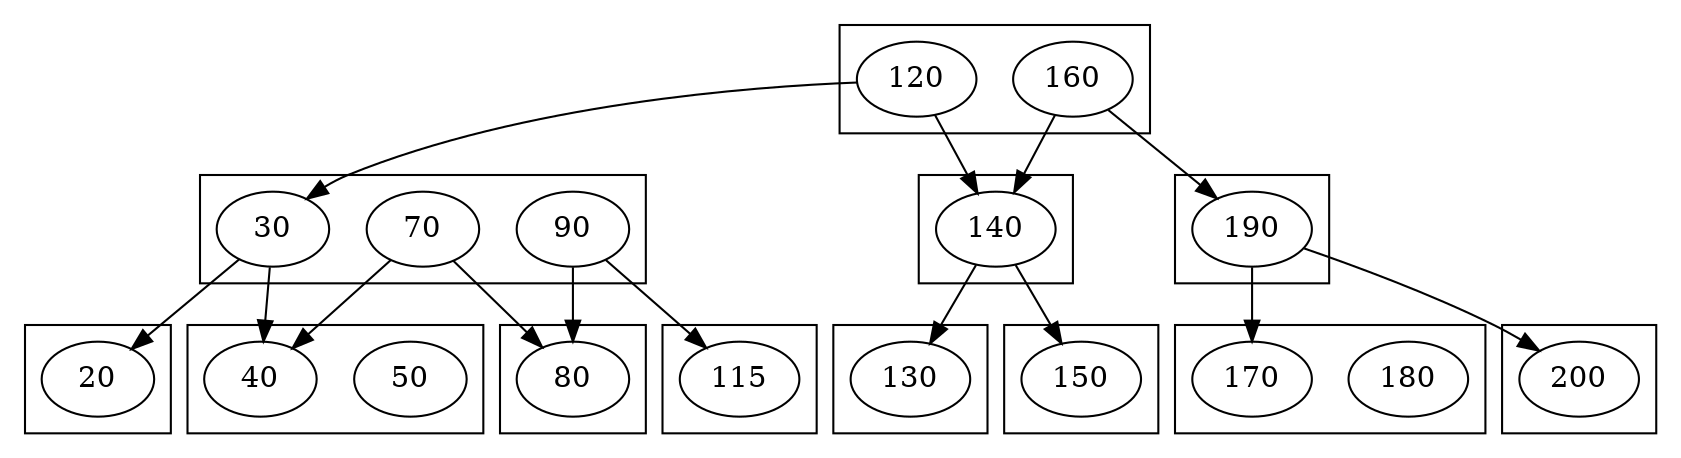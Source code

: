digraph {
subgraph cluster_57 {
20
}
subgraph cluster_58 {
50
40
}
subgraph cluster_59 {
80
}
subgraph cluster_60 {
115
}
subgraph cluster_56 {
30
70
90
}
90->80
90->115
70->40
70->80
30->20
30->40
subgraph cluster_62 {
130
}
subgraph cluster_63 {
150
}
subgraph cluster_61 {
140
}
140->130
140->150
subgraph cluster_65 {
180
170
}
subgraph cluster_66 {
200
}
subgraph cluster_64 {
190
}
190->170
190->200
subgraph cluster_55 {
120
160
}
160->140
160->190
120->30
120->140
}
